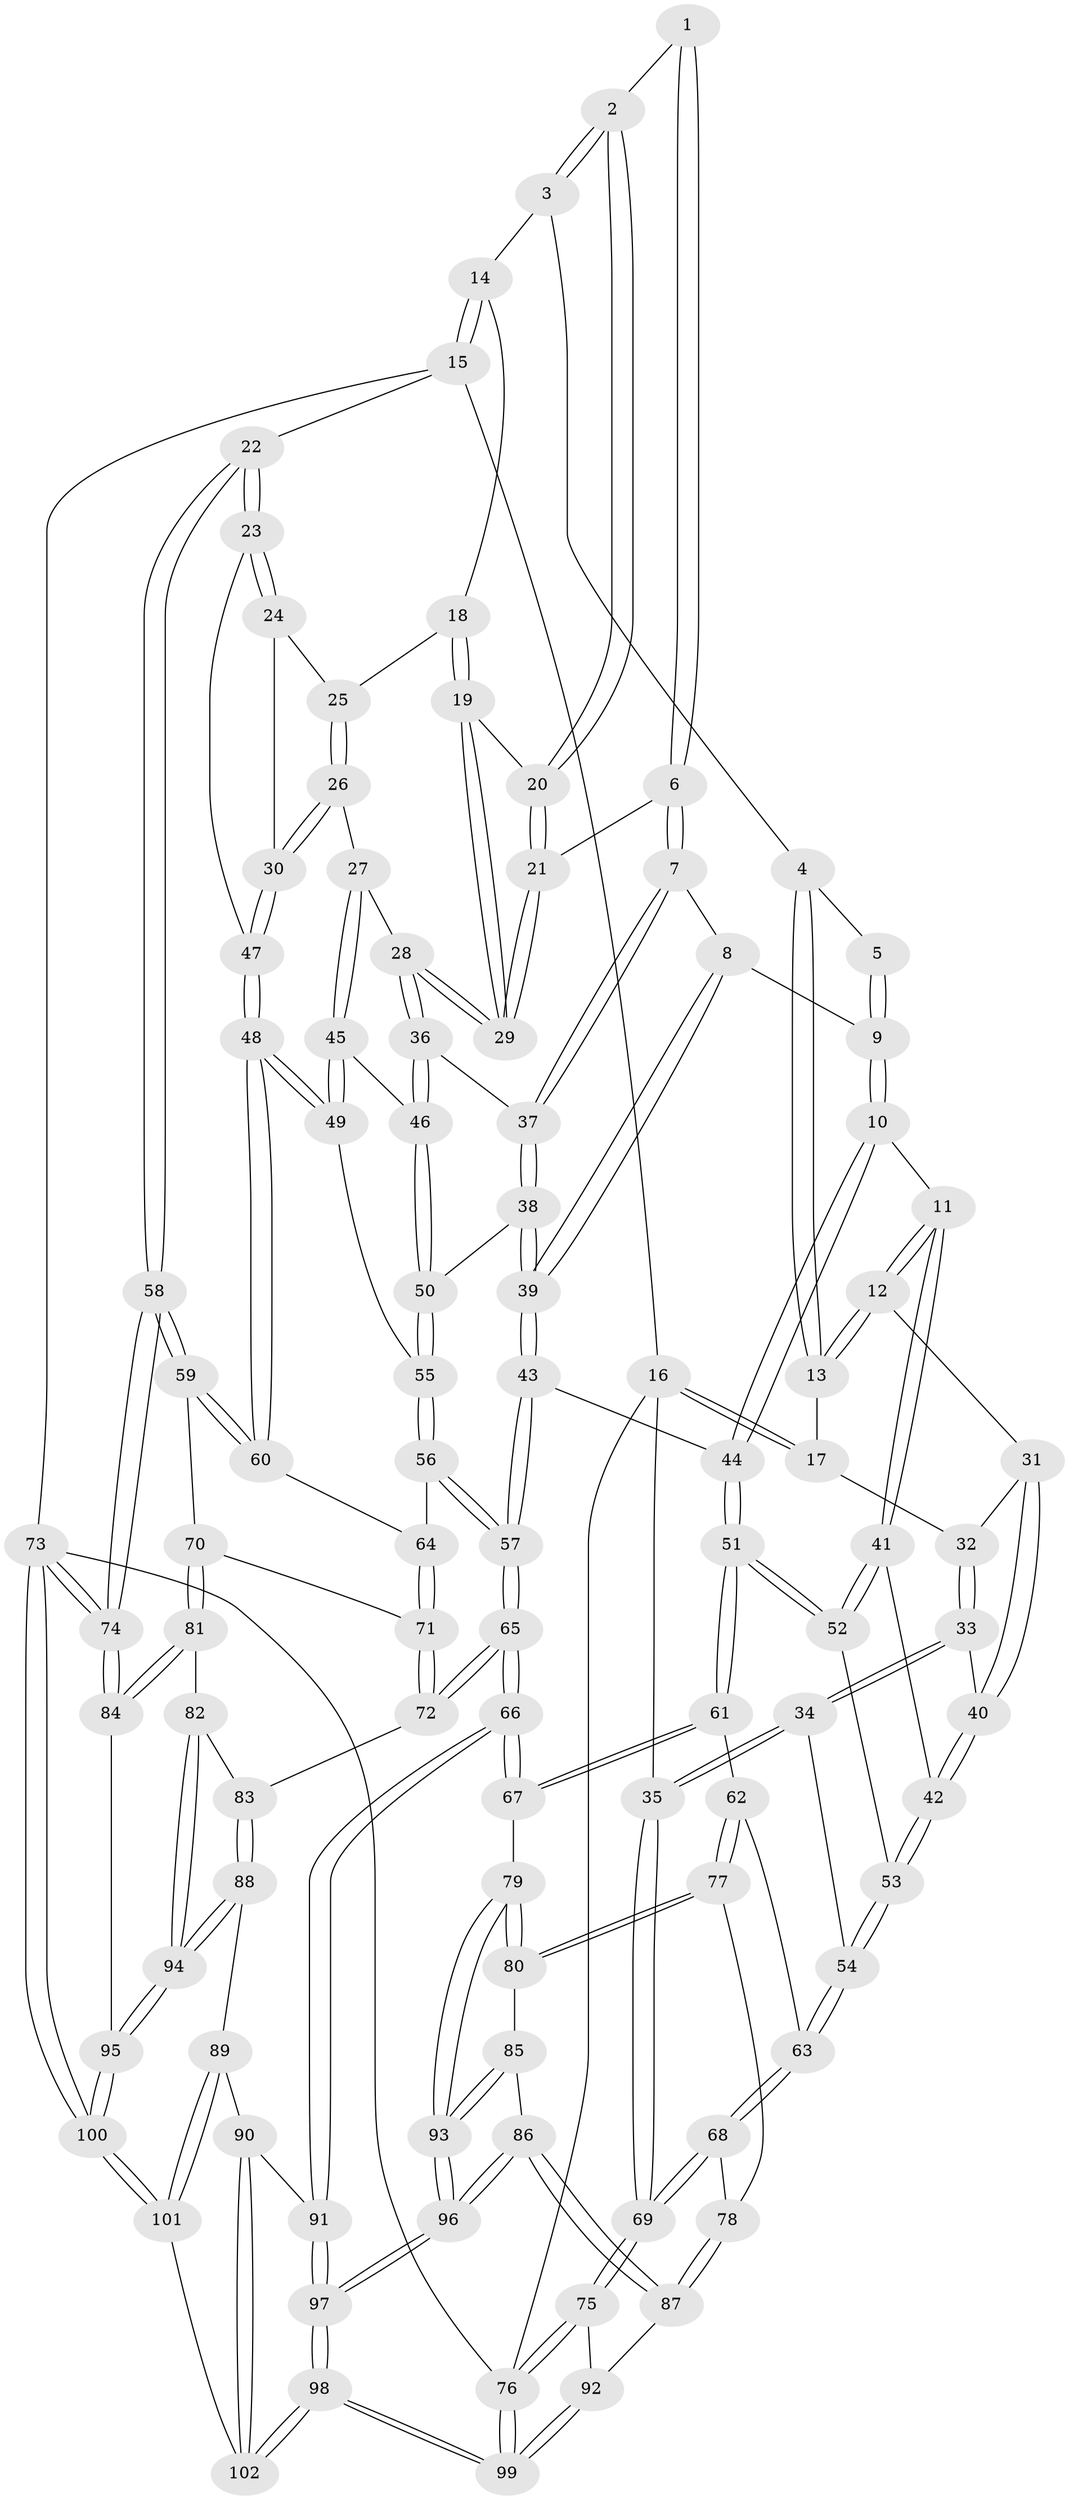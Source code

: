 // Generated by graph-tools (version 1.1) at 2025/17/03/09/25 04:17:03]
// undirected, 102 vertices, 252 edges
graph export_dot {
graph [start="1"]
  node [color=gray90,style=filled];
  1 [pos="+0.4653892624889935+0"];
  2 [pos="+0.6320682098366021+0.08397903323718556"];
  3 [pos="+0.8442827778467412+0"];
  4 [pos="+0.3502650513901075+0"];
  5 [pos="+0.43391605532403804+0"];
  6 [pos="+0.5414981888287145+0.19848278253651697"];
  7 [pos="+0.5284557716028507+0.22074649529123222"];
  8 [pos="+0.5260613045917012+0.22277015571929246"];
  9 [pos="+0.44838498731056825+0.24765485295327708"];
  10 [pos="+0.4438666566893668+0.24936958899214337"];
  11 [pos="+0.4027016532500296+0.25667748889816455"];
  12 [pos="+0.35938183513399574+0.23355701651203897"];
  13 [pos="+0.2638314928838054+0"];
  14 [pos="+0.8523006861194511+0"];
  15 [pos="+1+0"];
  16 [pos="+0+0"];
  17 [pos="+0+0"];
  18 [pos="+0.8374331836399176+0"];
  19 [pos="+0.7596460022599231+0.1762812548714413"];
  20 [pos="+0.6185596061226365+0.13586953948353284"];
  21 [pos="+0.5784363347038523+0.17533196939389664"];
  22 [pos="+1+0.2588880883585497"];
  23 [pos="+1+0.26173168440120415"];
  24 [pos="+0.9072506849223+0.1405684596084233"];
  25 [pos="+0.8664776992834876+0.06502304917482009"];
  26 [pos="+0.8531015083823993+0.2817198626694549"];
  27 [pos="+0.7781976176580866+0.272737207656916"];
  28 [pos="+0.7756659097288816+0.2716821843964125"];
  29 [pos="+0.775561794136376+0.2713957952350405"];
  30 [pos="+0.8971151357484944+0.29343500322693206"];
  31 [pos="+0.29134343849242056+0.2545788794638151"];
  32 [pos="+0.0718989624386216+0.01884433417574911"];
  33 [pos="+0.13485126740364828+0.30350879766748384"];
  34 [pos="+0.07558163723417274+0.35122778811571903"];
  35 [pos="+0+0.4374645332747989"];
  36 [pos="+0.7154854428200039+0.3089663185280261"];
  37 [pos="+0.7045229858653408+0.31201976122900943"];
  38 [pos="+0.6120618928644177+0.40787244202166406"];
  39 [pos="+0.6027699347521175+0.4118089704651882"];
  40 [pos="+0.20537479379341936+0.30996193117160076"];
  41 [pos="+0.3904903952520825+0.3962647647488514"];
  42 [pos="+0.2557831251340131+0.42038682670016936"];
  43 [pos="+0.5603576202262606+0.4709654214432957"];
  44 [pos="+0.5570074356775128+0.470947153743646"];
  45 [pos="+0.787802959391022+0.42162392313904223"];
  46 [pos="+0.7274802950694964+0.3915289539067835"];
  47 [pos="+0.9201398122733786+0.3061855186103383"];
  48 [pos="+0.8702423737191578+0.5041832582072472"];
  49 [pos="+0.809776558878262+0.4877830641250878"];
  50 [pos="+0.7110608743989782+0.43822697036036734"];
  51 [pos="+0.4449257892174975+0.49373550033873015"];
  52 [pos="+0.4316521702921753+0.47635670817289544"];
  53 [pos="+0.2389784667867323+0.4799600373285968"];
  54 [pos="+0.21833773741973284+0.5171839020467511"];
  55 [pos="+0.7621728878809901+0.49460297847814566"];
  56 [pos="+0.6629018755624095+0.5689583884173544"];
  57 [pos="+0.641516646382103+0.5775598449111466"];
  58 [pos="+1+0.558185600808701"];
  59 [pos="+0.9221823176158265+0.5494729109086958"];
  60 [pos="+0.887963968724538+0.527780483246966"];
  61 [pos="+0.3860739261102933+0.6267313993512406"];
  62 [pos="+0.3107860079075794+0.6379921660076833"];
  63 [pos="+0.21320850354861337+0.5466276249791411"];
  64 [pos="+0.7933640331257787+0.6181649620772678"];
  65 [pos="+0.6179414733572185+0.7020307521242957"];
  66 [pos="+0.5523893060816641+0.7566765121626978"];
  67 [pos="+0.522637333942943+0.7479663420632179"];
  68 [pos="+0+0.6048594537776516"];
  69 [pos="+0+0.5940984824767036"];
  70 [pos="+0.8852877330827975+0.7169295968186068"];
  71 [pos="+0.777161036824287+0.6953391963766528"];
  72 [pos="+0.7222753646199335+0.7207675623305221"];
  73 [pos="+1+1"];
  74 [pos="+1+0.7960815706866945"];
  75 [pos="+0+0.8457136465270362"];
  76 [pos="+0+1"];
  77 [pos="+0.27051812491910604+0.7084010216932105"];
  78 [pos="+0.03112393994302248+0.653065843902743"];
  79 [pos="+0.3744893344793931+0.8425800089232581"];
  80 [pos="+0.26730015847878624+0.7194890003263129"];
  81 [pos="+0.885506897888338+0.7173345485353055"];
  82 [pos="+0.8364735535300107+0.8145113744402269"];
  83 [pos="+0.7393470663740991+0.7502568454133646"];
  84 [pos="+1+0.7908629203580502"];
  85 [pos="+0.24381829369397964+0.7494357436799491"];
  86 [pos="+0.20591596394038558+0.7928629097103163"];
  87 [pos="+0.17319353274083413+0.7977242994578392"];
  88 [pos="+0.7507348005367513+0.8764283772917177"];
  89 [pos="+0.7213662910721987+0.8846210925455115"];
  90 [pos="+0.5970597388479899+0.8439994410173816"];
  91 [pos="+0.563584565013568+0.8016223045159008"];
  92 [pos="+0.17168777957800985+0.7992080402128128"];
  93 [pos="+0.3502766354870401+0.8942115154388994"];
  94 [pos="+0.8392528893501515+0.8922714223295581"];
  95 [pos="+0.8507865376689339+0.904040602866141"];
  96 [pos="+0.31246294009416875+0.9881432268135646"];
  97 [pos="+0.31390438151624867+1"];
  98 [pos="+0.31346863882580056+1"];
  99 [pos="+0+1"];
  100 [pos="+0.9367435124728632+1"];
  101 [pos="+0.6748158335792028+1"];
  102 [pos="+0.6351520729264787+1"];
  1 -- 2;
  1 -- 6;
  1 -- 6;
  2 -- 3;
  2 -- 3;
  2 -- 20;
  2 -- 20;
  3 -- 4;
  3 -- 14;
  4 -- 5;
  4 -- 13;
  4 -- 13;
  5 -- 9;
  5 -- 9;
  6 -- 7;
  6 -- 7;
  6 -- 21;
  7 -- 8;
  7 -- 37;
  7 -- 37;
  8 -- 9;
  8 -- 39;
  8 -- 39;
  9 -- 10;
  9 -- 10;
  10 -- 11;
  10 -- 44;
  10 -- 44;
  11 -- 12;
  11 -- 12;
  11 -- 41;
  11 -- 41;
  12 -- 13;
  12 -- 13;
  12 -- 31;
  13 -- 17;
  14 -- 15;
  14 -- 15;
  14 -- 18;
  15 -- 16;
  15 -- 22;
  15 -- 73;
  16 -- 17;
  16 -- 17;
  16 -- 35;
  16 -- 76;
  17 -- 32;
  18 -- 19;
  18 -- 19;
  18 -- 25;
  19 -- 20;
  19 -- 29;
  19 -- 29;
  20 -- 21;
  20 -- 21;
  21 -- 29;
  21 -- 29;
  22 -- 23;
  22 -- 23;
  22 -- 58;
  22 -- 58;
  23 -- 24;
  23 -- 24;
  23 -- 47;
  24 -- 25;
  24 -- 30;
  25 -- 26;
  25 -- 26;
  26 -- 27;
  26 -- 30;
  26 -- 30;
  27 -- 28;
  27 -- 45;
  27 -- 45;
  28 -- 29;
  28 -- 29;
  28 -- 36;
  28 -- 36;
  30 -- 47;
  30 -- 47;
  31 -- 32;
  31 -- 40;
  31 -- 40;
  32 -- 33;
  32 -- 33;
  33 -- 34;
  33 -- 34;
  33 -- 40;
  34 -- 35;
  34 -- 35;
  34 -- 54;
  35 -- 69;
  35 -- 69;
  36 -- 37;
  36 -- 46;
  36 -- 46;
  37 -- 38;
  37 -- 38;
  38 -- 39;
  38 -- 39;
  38 -- 50;
  39 -- 43;
  39 -- 43;
  40 -- 42;
  40 -- 42;
  41 -- 42;
  41 -- 52;
  41 -- 52;
  42 -- 53;
  42 -- 53;
  43 -- 44;
  43 -- 57;
  43 -- 57;
  44 -- 51;
  44 -- 51;
  45 -- 46;
  45 -- 49;
  45 -- 49;
  46 -- 50;
  46 -- 50;
  47 -- 48;
  47 -- 48;
  48 -- 49;
  48 -- 49;
  48 -- 60;
  48 -- 60;
  49 -- 55;
  50 -- 55;
  50 -- 55;
  51 -- 52;
  51 -- 52;
  51 -- 61;
  51 -- 61;
  52 -- 53;
  53 -- 54;
  53 -- 54;
  54 -- 63;
  54 -- 63;
  55 -- 56;
  55 -- 56;
  56 -- 57;
  56 -- 57;
  56 -- 64;
  57 -- 65;
  57 -- 65;
  58 -- 59;
  58 -- 59;
  58 -- 74;
  58 -- 74;
  59 -- 60;
  59 -- 60;
  59 -- 70;
  60 -- 64;
  61 -- 62;
  61 -- 67;
  61 -- 67;
  62 -- 63;
  62 -- 77;
  62 -- 77;
  63 -- 68;
  63 -- 68;
  64 -- 71;
  64 -- 71;
  65 -- 66;
  65 -- 66;
  65 -- 72;
  65 -- 72;
  66 -- 67;
  66 -- 67;
  66 -- 91;
  66 -- 91;
  67 -- 79;
  68 -- 69;
  68 -- 69;
  68 -- 78;
  69 -- 75;
  69 -- 75;
  70 -- 71;
  70 -- 81;
  70 -- 81;
  71 -- 72;
  71 -- 72;
  72 -- 83;
  73 -- 74;
  73 -- 74;
  73 -- 100;
  73 -- 100;
  73 -- 76;
  74 -- 84;
  74 -- 84;
  75 -- 76;
  75 -- 76;
  75 -- 92;
  76 -- 99;
  76 -- 99;
  77 -- 78;
  77 -- 80;
  77 -- 80;
  78 -- 87;
  78 -- 87;
  79 -- 80;
  79 -- 80;
  79 -- 93;
  79 -- 93;
  80 -- 85;
  81 -- 82;
  81 -- 84;
  81 -- 84;
  82 -- 83;
  82 -- 94;
  82 -- 94;
  83 -- 88;
  83 -- 88;
  84 -- 95;
  85 -- 86;
  85 -- 93;
  85 -- 93;
  86 -- 87;
  86 -- 87;
  86 -- 96;
  86 -- 96;
  87 -- 92;
  88 -- 89;
  88 -- 94;
  88 -- 94;
  89 -- 90;
  89 -- 101;
  89 -- 101;
  90 -- 91;
  90 -- 102;
  90 -- 102;
  91 -- 97;
  91 -- 97;
  92 -- 99;
  92 -- 99;
  93 -- 96;
  93 -- 96;
  94 -- 95;
  94 -- 95;
  95 -- 100;
  95 -- 100;
  96 -- 97;
  96 -- 97;
  97 -- 98;
  97 -- 98;
  98 -- 99;
  98 -- 99;
  98 -- 102;
  98 -- 102;
  100 -- 101;
  100 -- 101;
  101 -- 102;
}

